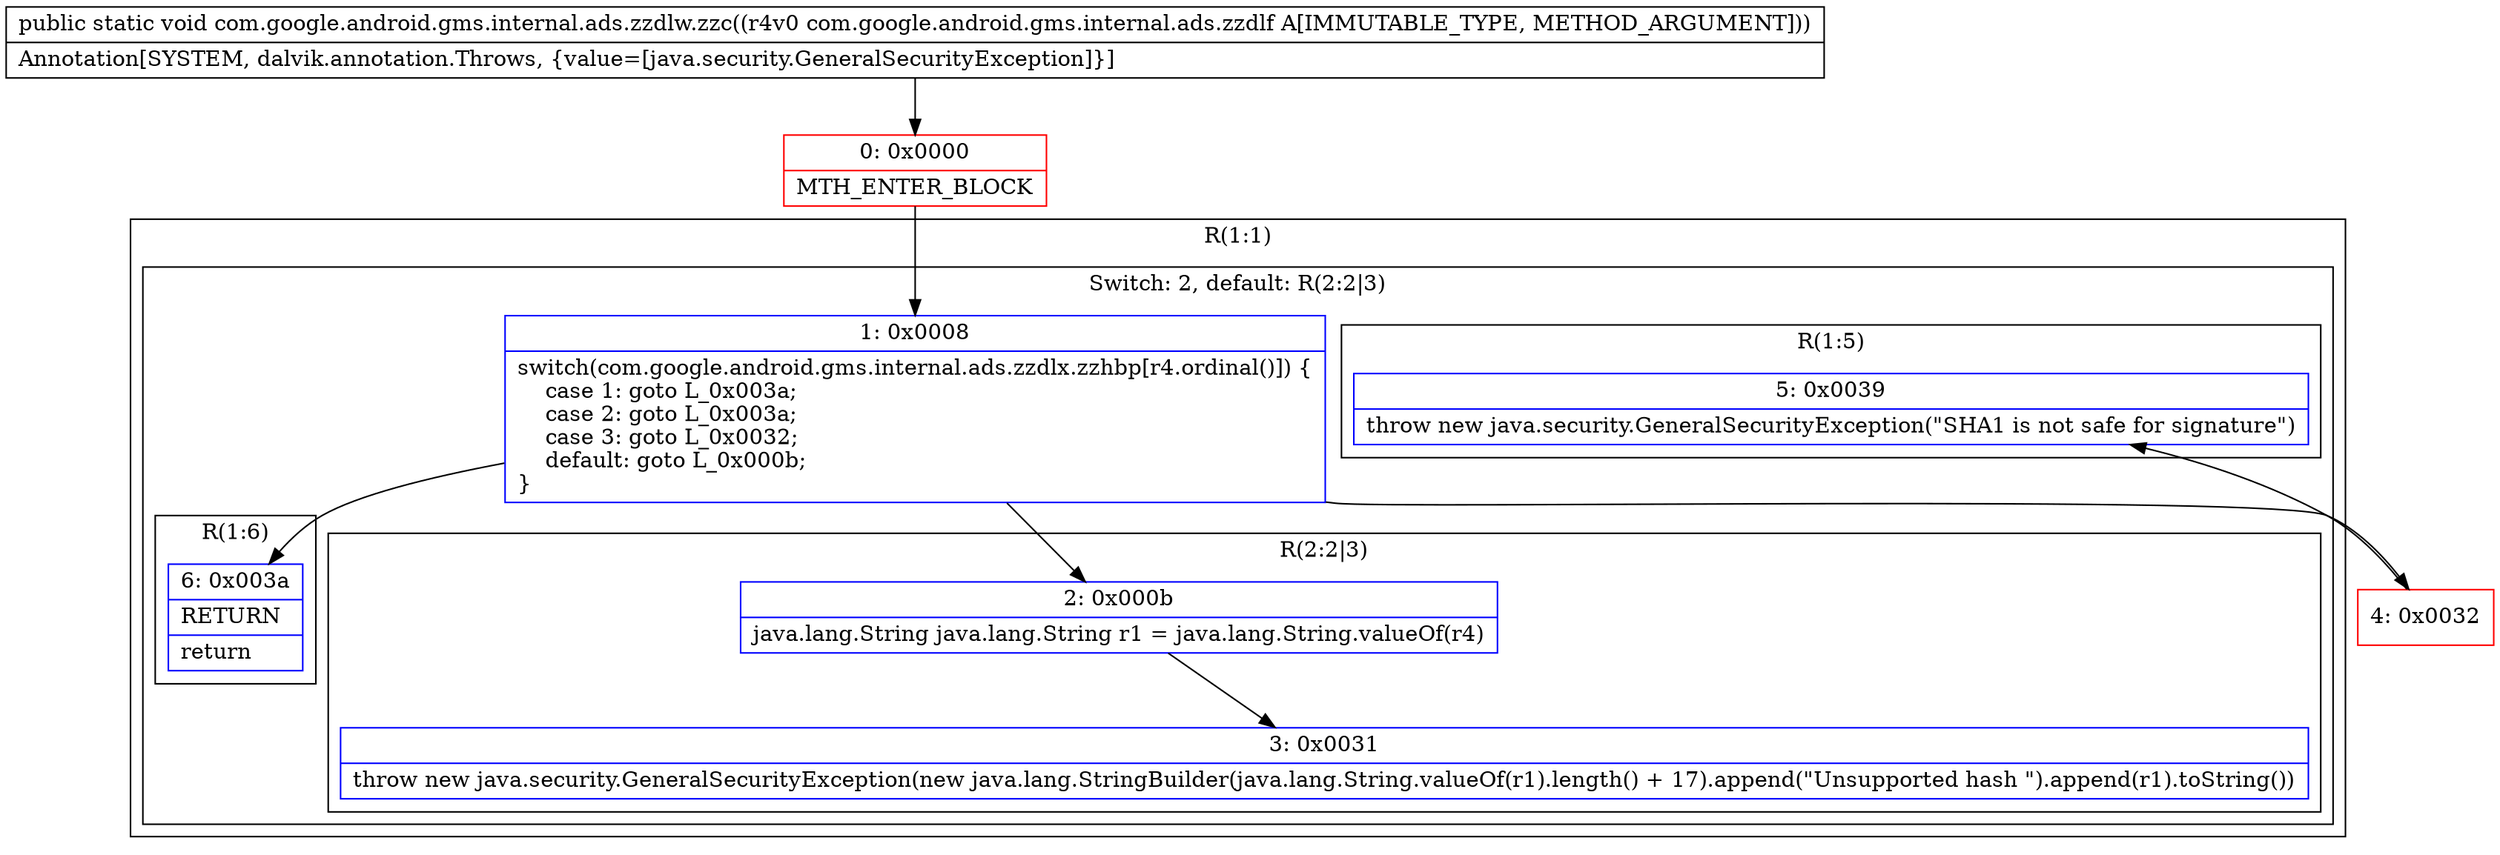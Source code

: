 digraph "CFG forcom.google.android.gms.internal.ads.zzdlw.zzc(Lcom\/google\/android\/gms\/internal\/ads\/zzdlf;)V" {
subgraph cluster_Region_693763853 {
label = "R(1:1)";
node [shape=record,color=blue];
subgraph cluster_SwitchRegion_83899054 {
label = "Switch: 2, default: R(2:2|3)";
node [shape=record,color=blue];
Node_1 [shape=record,label="{1\:\ 0x0008|switch(com.google.android.gms.internal.ads.zzdlx.zzhbp[r4.ordinal()]) \{\l    case 1: goto L_0x003a;\l    case 2: goto L_0x003a;\l    case 3: goto L_0x0032;\l    default: goto L_0x000b;\l\}\l}"];
subgraph cluster_Region_393327250 {
label = "R(1:6)";
node [shape=record,color=blue];
Node_6 [shape=record,label="{6\:\ 0x003a|RETURN\l|return\l}"];
}
subgraph cluster_Region_1457714177 {
label = "R(1:5)";
node [shape=record,color=blue];
Node_5 [shape=record,label="{5\:\ 0x0039|throw new java.security.GeneralSecurityException(\"SHA1 is not safe for signature\")\l}"];
}
subgraph cluster_Region_1786942052 {
label = "R(2:2|3)";
node [shape=record,color=blue];
Node_2 [shape=record,label="{2\:\ 0x000b|java.lang.String java.lang.String r1 = java.lang.String.valueOf(r4)\l}"];
Node_3 [shape=record,label="{3\:\ 0x0031|throw new java.security.GeneralSecurityException(new java.lang.StringBuilder(java.lang.String.valueOf(r1).length() + 17).append(\"Unsupported hash \").append(r1).toString())\l}"];
}
}
}
Node_0 [shape=record,color=red,label="{0\:\ 0x0000|MTH_ENTER_BLOCK\l}"];
Node_4 [shape=record,color=red,label="{4\:\ 0x0032}"];
MethodNode[shape=record,label="{public static void com.google.android.gms.internal.ads.zzdlw.zzc((r4v0 com.google.android.gms.internal.ads.zzdlf A[IMMUTABLE_TYPE, METHOD_ARGUMENT]))  | Annotation[SYSTEM, dalvik.annotation.Throws, \{value=[java.security.GeneralSecurityException]\}]\l}"];
MethodNode -> Node_0;
Node_1 -> Node_2;
Node_1 -> Node_4;
Node_1 -> Node_6;
Node_2 -> Node_3;
Node_0 -> Node_1;
Node_4 -> Node_5;
}

